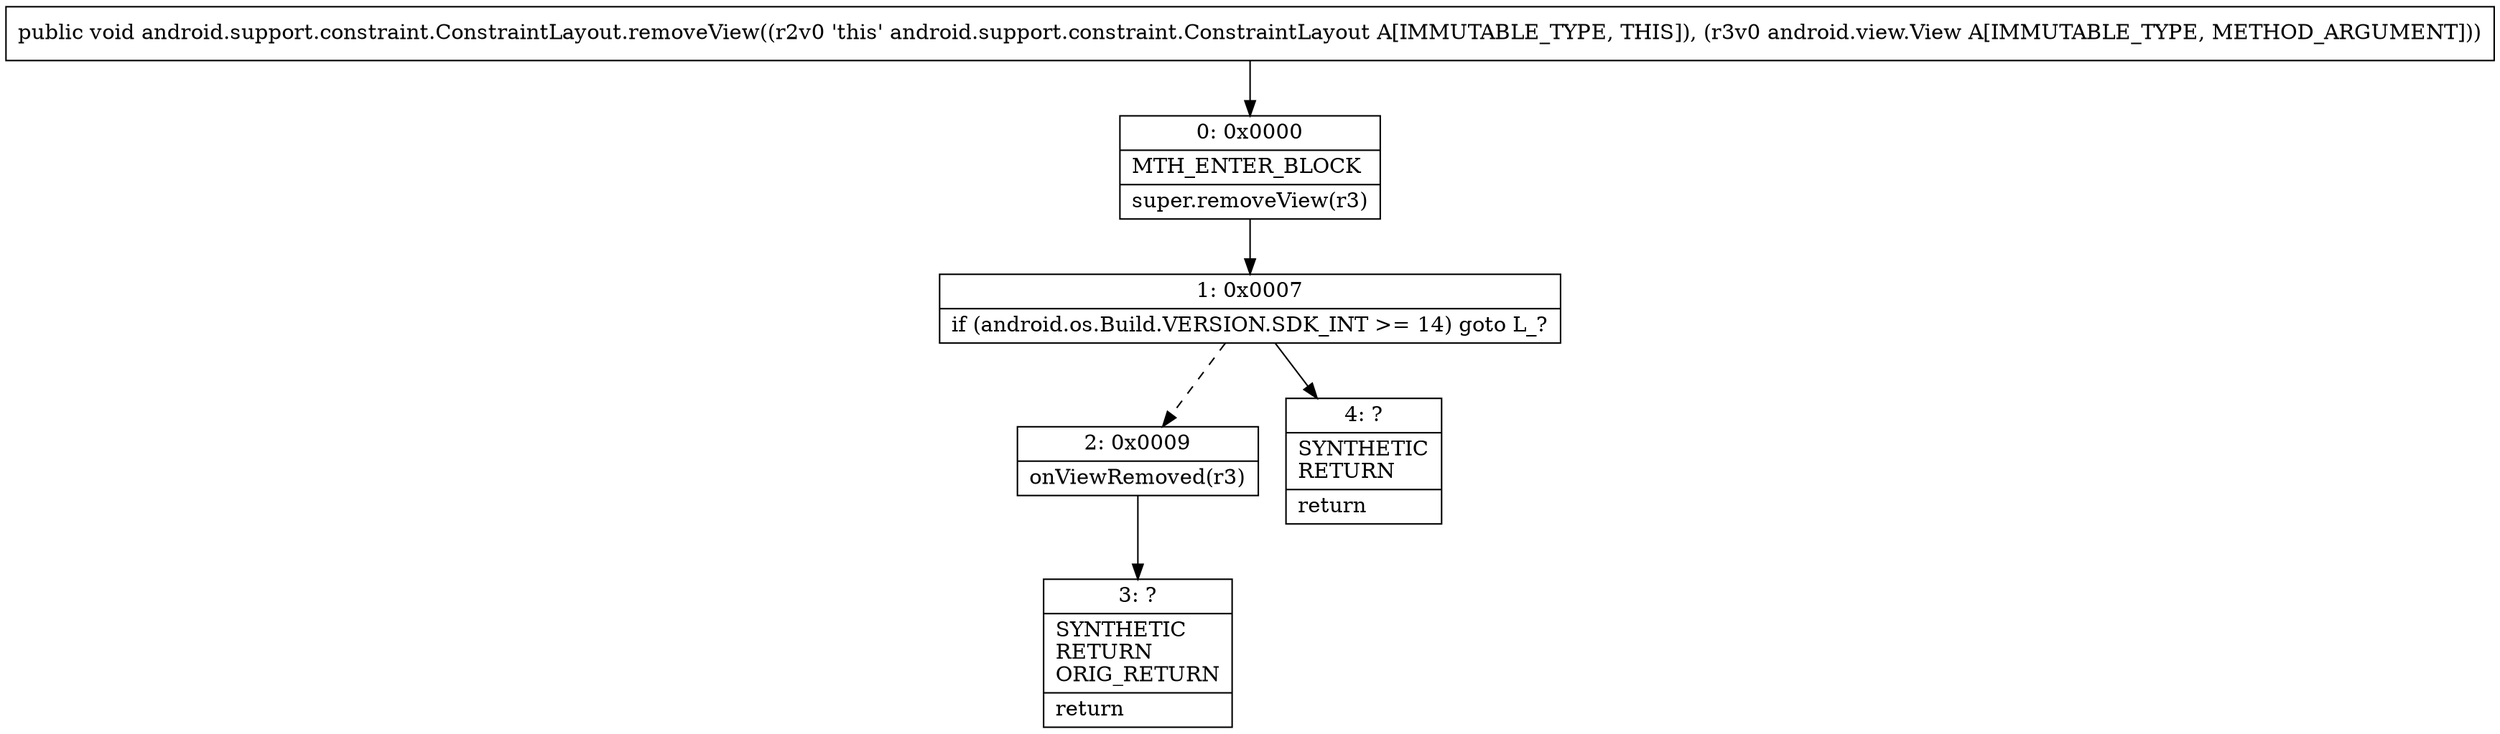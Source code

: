 digraph "CFG forandroid.support.constraint.ConstraintLayout.removeView(Landroid\/view\/View;)V" {
Node_0 [shape=record,label="{0\:\ 0x0000|MTH_ENTER_BLOCK\l|super.removeView(r3)\l}"];
Node_1 [shape=record,label="{1\:\ 0x0007|if (android.os.Build.VERSION.SDK_INT \>= 14) goto L_?\l}"];
Node_2 [shape=record,label="{2\:\ 0x0009|onViewRemoved(r3)\l}"];
Node_3 [shape=record,label="{3\:\ ?|SYNTHETIC\lRETURN\lORIG_RETURN\l|return\l}"];
Node_4 [shape=record,label="{4\:\ ?|SYNTHETIC\lRETURN\l|return\l}"];
MethodNode[shape=record,label="{public void android.support.constraint.ConstraintLayout.removeView((r2v0 'this' android.support.constraint.ConstraintLayout A[IMMUTABLE_TYPE, THIS]), (r3v0 android.view.View A[IMMUTABLE_TYPE, METHOD_ARGUMENT])) }"];
MethodNode -> Node_0;
Node_0 -> Node_1;
Node_1 -> Node_2[style=dashed];
Node_1 -> Node_4;
Node_2 -> Node_3;
}

